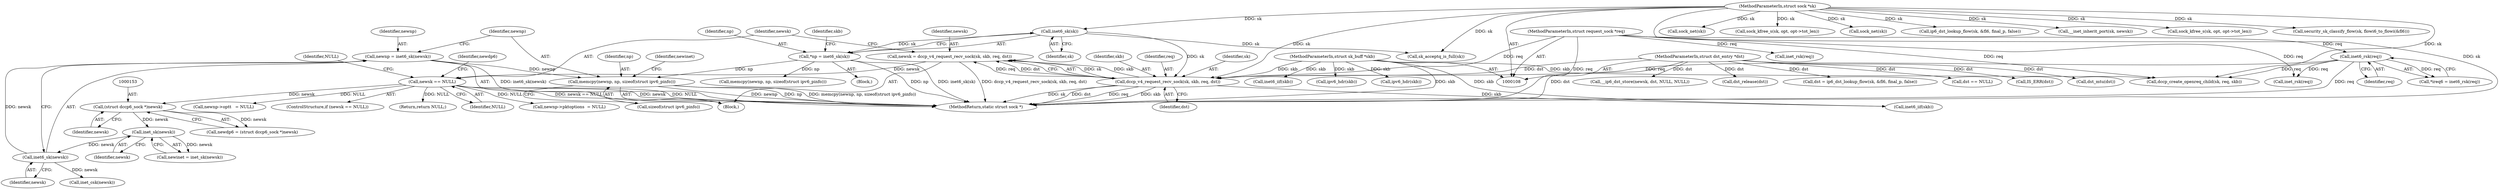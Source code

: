 digraph "0_linux_f6d8bd051c391c1c0458a30b2a7abcd939329259_1@API" {
"1000171" [label="(Call,memcpy(newnp, np, sizeof(struct ipv6_pinfo)))"];
"1000167" [label="(Call,newnp = inet6_sk(newsk))"];
"1000169" [label="(Call,inet6_sk(newsk))"];
"1000157" [label="(Call,inet_sk(newsk))"];
"1000152" [label="(Call,(struct dccp6_sock *)newsk)"];
"1000145" [label="(Call,newsk == NULL)"];
"1000137" [label="(Call,newsk = dccp_v4_request_recv_sock(sk, skb, req, dst))"];
"1000139" [label="(Call,dccp_v4_request_recv_sock(sk, skb, req, dst))"];
"1000123" [label="(Call,inet6_sk(sk))"];
"1000109" [label="(MethodParameterIn,struct sock *sk)"];
"1000110" [label="(MethodParameterIn,struct sk_buff *skb)"];
"1000117" [label="(Call,inet6_rsk(req))"];
"1000111" [label="(MethodParameterIn,struct request_sock *req)"];
"1000112" [label="(MethodParameterIn,struct dst_entry *dst)"];
"1000121" [label="(Call,*np = inet6_sk(sk))"];
"1000227" [label="(Call,inet6_iif(skb))"];
"1000493" [label="(Call,inet6_iif(skb))"];
"1000118" [label="(Identifier,req)"];
"1000311" [label="(Call,inet_rsk(req))"];
"1000138" [label="(Identifier,newsk)"];
"1000170" [label="(Identifier,newsk)"];
"1000590" [label="(Call,sock_net(sk))"];
"1000149" [label="(Identifier,NULL)"];
"1000500" [label="(Call,ipv6_hdr(skb))"];
"1000327" [label="(Call,dst = ip6_dst_lookup_flow(sk, &fl6, final_p, false))"];
"1000155" [label="(Call,newinet = inet_sk(newsk))"];
"1000203" [label="(Call,inet_csk(newsk))"];
"1000141" [label="(Identifier,skb)"];
"1000137" [label="(Call,newsk = dccp_v4_request_recv_sock(sk, skb, req, dst))"];
"1000234" [label="(Call,ipv6_hdr(skb))"];
"1000251" [label="(Call,sk_acceptq_is_full(sk))"];
"1000255" [label="(Call,dst == NULL)"];
"1000173" [label="(Identifier,np)"];
"1000218" [label="(Call,newnp->opt\t   = NULL)"];
"1000336" [label="(Call,IS_ERR(dst))"];
"1000157" [label="(Call,inet_sk(newsk))"];
"1000611" [label="(Call,sock_kfree_s(sk, opt, opt->tot_len))"];
"1000123" [label="(Call,inet6_sk(sk))"];
"1000146" [label="(Identifier,newsk)"];
"1000122" [label="(Identifier,np)"];
"1000136" [label="(Block,)"];
"1000150" [label="(Call,newdp6 = (struct dccp6_sock *)newsk)"];
"1000144" [label="(ControlStructure,if (newsk == NULL))"];
"1000112" [label="(MethodParameterIn,struct dst_entry *dst)"];
"1000557" [label="(Call,dst_mtu(dst))"];
"1000145" [label="(Call,newsk == NULL)"];
"1000390" [label="(Call,memcpy(newnp, np, sizeof(struct ipv6_pinfo)))"];
"1000158" [label="(Identifier,newsk)"];
"1000152" [label="(Call,(struct dccp6_sock *)newsk)"];
"1000154" [label="(Identifier,newsk)"];
"1000350" [label="(Call,__ip6_dst_store(newsk, dst, NULL, NULL))"];
"1000151" [label="(Identifier,newdp6)"];
"1000319" [label="(Call,inet_rsk(req))"];
"1000167" [label="(Call,newnp = inet6_sk(newsk))"];
"1000109" [label="(MethodParameterIn,struct sock *sk)"];
"1000110" [label="(MethodParameterIn,struct sk_buff *skb)"];
"1000124" [label="(Identifier,sk)"];
"1000148" [label="(Return,return NULL;)"];
"1000113" [label="(Block,)"];
"1000147" [label="(Identifier,NULL)"];
"1000178" [label="(Identifier,newinet)"];
"1000142" [label="(Identifier,req)"];
"1000117" [label="(Call,inet6_rsk(req))"];
"1000619" [label="(MethodReturn,static struct sock *)"];
"1000169" [label="(Call,inet6_sk(newsk))"];
"1000140" [label="(Identifier,sk)"];
"1000341" [label="(Call,dccp_create_openreq_child(sk, req, skb))"];
"1000121" [label="(Call,*np = inet6_sk(sk))"];
"1000115" [label="(Call,*ireq6 = inet6_rsk(req))"];
"1000132" [label="(Identifier,skb)"];
"1000143" [label="(Identifier,dst)"];
"1000598" [label="(Call,sock_net(sk))"];
"1000329" [label="(Call,ip6_dst_lookup_flow(sk, &fl6, final_p, false))"];
"1000575" [label="(Call,__inet_inherit_port(sk, newsk))"];
"1000171" [label="(Call,memcpy(newnp, np, sizeof(struct ipv6_pinfo)))"];
"1000139" [label="(Call,dccp_v4_request_recv_sock(sk, skb, req, dst))"];
"1000594" [label="(Call,dst_release(dst))"];
"1000521" [label="(Call,sock_kfree_s(sk, opt, opt->tot_len))"];
"1000168" [label="(Identifier,newnp)"];
"1000111" [label="(MethodParameterIn,struct request_sock *req)"];
"1000213" [label="(Call,newnp->pktoptions  = NULL)"];
"1000172" [label="(Identifier,newnp)"];
"1000322" [label="(Call,security_sk_classify_flow(sk, flowi6_to_flowi(&fl6)))"];
"1000174" [label="(Call,sizeof(struct ipv6_pinfo))"];
"1000171" -> "1000136"  [label="AST: "];
"1000171" -> "1000174"  [label="CFG: "];
"1000172" -> "1000171"  [label="AST: "];
"1000173" -> "1000171"  [label="AST: "];
"1000174" -> "1000171"  [label="AST: "];
"1000178" -> "1000171"  [label="CFG: "];
"1000171" -> "1000619"  [label="DDG: newnp"];
"1000171" -> "1000619"  [label="DDG: np"];
"1000171" -> "1000619"  [label="DDG: memcpy(newnp, np, sizeof(struct ipv6_pinfo))"];
"1000167" -> "1000171"  [label="DDG: newnp"];
"1000121" -> "1000171"  [label="DDG: np"];
"1000167" -> "1000136"  [label="AST: "];
"1000167" -> "1000169"  [label="CFG: "];
"1000168" -> "1000167"  [label="AST: "];
"1000169" -> "1000167"  [label="AST: "];
"1000172" -> "1000167"  [label="CFG: "];
"1000167" -> "1000619"  [label="DDG: inet6_sk(newsk)"];
"1000169" -> "1000167"  [label="DDG: newsk"];
"1000169" -> "1000170"  [label="CFG: "];
"1000170" -> "1000169"  [label="AST: "];
"1000157" -> "1000169"  [label="DDG: newsk"];
"1000169" -> "1000203"  [label="DDG: newsk"];
"1000157" -> "1000155"  [label="AST: "];
"1000157" -> "1000158"  [label="CFG: "];
"1000158" -> "1000157"  [label="AST: "];
"1000155" -> "1000157"  [label="CFG: "];
"1000157" -> "1000155"  [label="DDG: newsk"];
"1000152" -> "1000157"  [label="DDG: newsk"];
"1000152" -> "1000150"  [label="AST: "];
"1000152" -> "1000154"  [label="CFG: "];
"1000153" -> "1000152"  [label="AST: "];
"1000154" -> "1000152"  [label="AST: "];
"1000150" -> "1000152"  [label="CFG: "];
"1000152" -> "1000150"  [label="DDG: newsk"];
"1000145" -> "1000152"  [label="DDG: newsk"];
"1000145" -> "1000144"  [label="AST: "];
"1000145" -> "1000147"  [label="CFG: "];
"1000146" -> "1000145"  [label="AST: "];
"1000147" -> "1000145"  [label="AST: "];
"1000149" -> "1000145"  [label="CFG: "];
"1000151" -> "1000145"  [label="CFG: "];
"1000145" -> "1000619"  [label="DDG: newsk == NULL"];
"1000145" -> "1000619"  [label="DDG: newsk"];
"1000145" -> "1000619"  [label="DDG: NULL"];
"1000137" -> "1000145"  [label="DDG: newsk"];
"1000145" -> "1000148"  [label="DDG: NULL"];
"1000145" -> "1000213"  [label="DDG: NULL"];
"1000145" -> "1000218"  [label="DDG: NULL"];
"1000137" -> "1000136"  [label="AST: "];
"1000137" -> "1000139"  [label="CFG: "];
"1000138" -> "1000137"  [label="AST: "];
"1000139" -> "1000137"  [label="AST: "];
"1000146" -> "1000137"  [label="CFG: "];
"1000137" -> "1000619"  [label="DDG: dccp_v4_request_recv_sock(sk, skb, req, dst)"];
"1000139" -> "1000137"  [label="DDG: sk"];
"1000139" -> "1000137"  [label="DDG: skb"];
"1000139" -> "1000137"  [label="DDG: req"];
"1000139" -> "1000137"  [label="DDG: dst"];
"1000139" -> "1000143"  [label="CFG: "];
"1000140" -> "1000139"  [label="AST: "];
"1000141" -> "1000139"  [label="AST: "];
"1000142" -> "1000139"  [label="AST: "];
"1000143" -> "1000139"  [label="AST: "];
"1000139" -> "1000619"  [label="DDG: req"];
"1000139" -> "1000619"  [label="DDG: skb"];
"1000139" -> "1000619"  [label="DDG: sk"];
"1000139" -> "1000619"  [label="DDG: dst"];
"1000123" -> "1000139"  [label="DDG: sk"];
"1000109" -> "1000139"  [label="DDG: sk"];
"1000110" -> "1000139"  [label="DDG: skb"];
"1000117" -> "1000139"  [label="DDG: req"];
"1000111" -> "1000139"  [label="DDG: req"];
"1000112" -> "1000139"  [label="DDG: dst"];
"1000139" -> "1000227"  [label="DDG: skb"];
"1000123" -> "1000121"  [label="AST: "];
"1000123" -> "1000124"  [label="CFG: "];
"1000124" -> "1000123"  [label="AST: "];
"1000121" -> "1000123"  [label="CFG: "];
"1000123" -> "1000121"  [label="DDG: sk"];
"1000109" -> "1000123"  [label="DDG: sk"];
"1000123" -> "1000251"  [label="DDG: sk"];
"1000109" -> "1000108"  [label="AST: "];
"1000109" -> "1000619"  [label="DDG: sk"];
"1000109" -> "1000251"  [label="DDG: sk"];
"1000109" -> "1000322"  [label="DDG: sk"];
"1000109" -> "1000329"  [label="DDG: sk"];
"1000109" -> "1000341"  [label="DDG: sk"];
"1000109" -> "1000521"  [label="DDG: sk"];
"1000109" -> "1000575"  [label="DDG: sk"];
"1000109" -> "1000590"  [label="DDG: sk"];
"1000109" -> "1000598"  [label="DDG: sk"];
"1000109" -> "1000611"  [label="DDG: sk"];
"1000110" -> "1000108"  [label="AST: "];
"1000110" -> "1000619"  [label="DDG: skb"];
"1000110" -> "1000227"  [label="DDG: skb"];
"1000110" -> "1000234"  [label="DDG: skb"];
"1000110" -> "1000341"  [label="DDG: skb"];
"1000110" -> "1000493"  [label="DDG: skb"];
"1000110" -> "1000500"  [label="DDG: skb"];
"1000117" -> "1000115"  [label="AST: "];
"1000117" -> "1000118"  [label="CFG: "];
"1000118" -> "1000117"  [label="AST: "];
"1000115" -> "1000117"  [label="CFG: "];
"1000117" -> "1000619"  [label="DDG: req"];
"1000117" -> "1000115"  [label="DDG: req"];
"1000111" -> "1000117"  [label="DDG: req"];
"1000117" -> "1000311"  [label="DDG: req"];
"1000117" -> "1000341"  [label="DDG: req"];
"1000111" -> "1000108"  [label="AST: "];
"1000111" -> "1000619"  [label="DDG: req"];
"1000111" -> "1000311"  [label="DDG: req"];
"1000111" -> "1000319"  [label="DDG: req"];
"1000111" -> "1000341"  [label="DDG: req"];
"1000112" -> "1000108"  [label="AST: "];
"1000112" -> "1000619"  [label="DDG: dst"];
"1000112" -> "1000255"  [label="DDG: dst"];
"1000112" -> "1000327"  [label="DDG: dst"];
"1000112" -> "1000336"  [label="DDG: dst"];
"1000112" -> "1000350"  [label="DDG: dst"];
"1000112" -> "1000557"  [label="DDG: dst"];
"1000112" -> "1000594"  [label="DDG: dst"];
"1000121" -> "1000113"  [label="AST: "];
"1000122" -> "1000121"  [label="AST: "];
"1000132" -> "1000121"  [label="CFG: "];
"1000121" -> "1000619"  [label="DDG: inet6_sk(sk)"];
"1000121" -> "1000619"  [label="DDG: np"];
"1000121" -> "1000390"  [label="DDG: np"];
}
